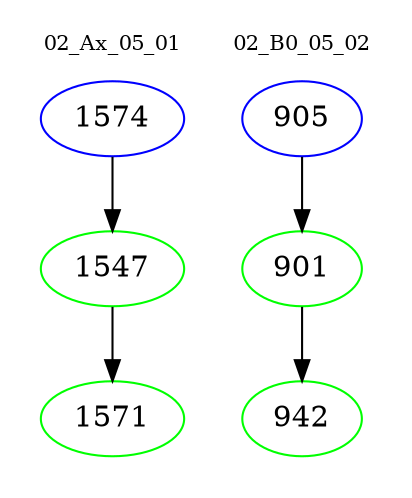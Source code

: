 digraph{
subgraph cluster_0 {
color = white
label = "02_Ax_05_01";
fontsize=10;
T0_1574 [label="1574", color="blue"]
T0_1574 -> T0_1547 [color="black"]
T0_1547 [label="1547", color="green"]
T0_1547 -> T0_1571 [color="black"]
T0_1571 [label="1571", color="green"]
}
subgraph cluster_1 {
color = white
label = "02_B0_05_02";
fontsize=10;
T1_905 [label="905", color="blue"]
T1_905 -> T1_901 [color="black"]
T1_901 [label="901", color="green"]
T1_901 -> T1_942 [color="black"]
T1_942 [label="942", color="green"]
}
}
